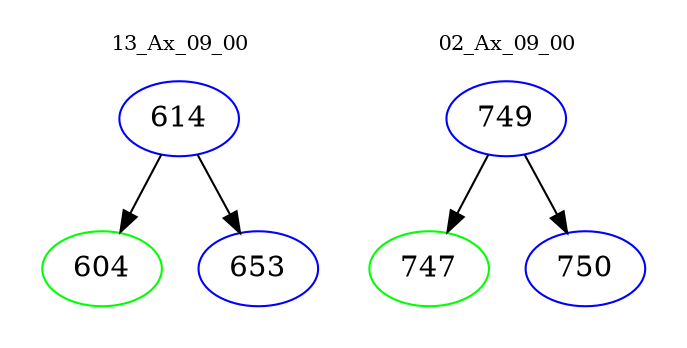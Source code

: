 digraph{
subgraph cluster_0 {
color = white
label = "13_Ax_09_00";
fontsize=10;
T0_614 [label="614", color="blue"]
T0_614 -> T0_604 [color="black"]
T0_604 [label="604", color="green"]
T0_614 -> T0_653 [color="black"]
T0_653 [label="653", color="blue"]
}
subgraph cluster_1 {
color = white
label = "02_Ax_09_00";
fontsize=10;
T1_749 [label="749", color="blue"]
T1_749 -> T1_747 [color="black"]
T1_747 [label="747", color="green"]
T1_749 -> T1_750 [color="black"]
T1_750 [label="750", color="blue"]
}
}
